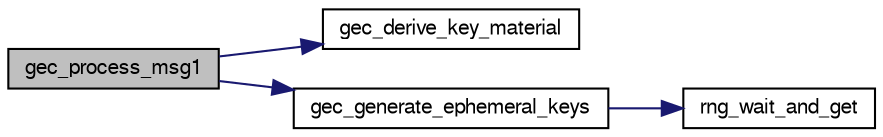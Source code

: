 digraph "gec_process_msg1"
{
  edge [fontname="FreeSans",fontsize="10",labelfontname="FreeSans",labelfontsize="10"];
  node [fontname="FreeSans",fontsize="10",shape=record];
  rankdir="LR";
  Node1 [label="gec_process_msg1",height=0.2,width=0.4,color="black", fillcolor="grey75", style="filled", fontcolor="black"];
  Node1 -> Node2 [color="midnightblue",fontsize="10",style="solid",fontname="FreeSans"];
  Node2 [label="gec_derive_key_material",height=0.2,width=0.4,color="black", fillcolor="white", style="filled",URL="$gec_8c.html#ae873ba7cb08a84eb613be40101d266d2",tooltip="Derive key material for both sender and receiver. "];
  Node1 -> Node3 [color="midnightblue",fontsize="10",style="solid",fontname="FreeSans"];
  Node3 [label="gec_generate_ephemeral_keys",height=0.2,width=0.4,color="black", fillcolor="white", style="filled",URL="$gec_8c.html#a7dabc3297585157dc9719ba30d72216d",tooltip="Generate private and public key pairs for future use. "];
  Node3 -> Node4 [color="midnightblue",fontsize="10",style="solid",fontname="FreeSans"];
  Node4 [label="rng_wait_and_get",height=0.2,width=0.4,color="black", fillcolor="white", style="filled",URL="$chibios_2mcu__periph_2rng__arch_8c.html#a820694eb7a21338e91e79f50a3a241ea"];
}
